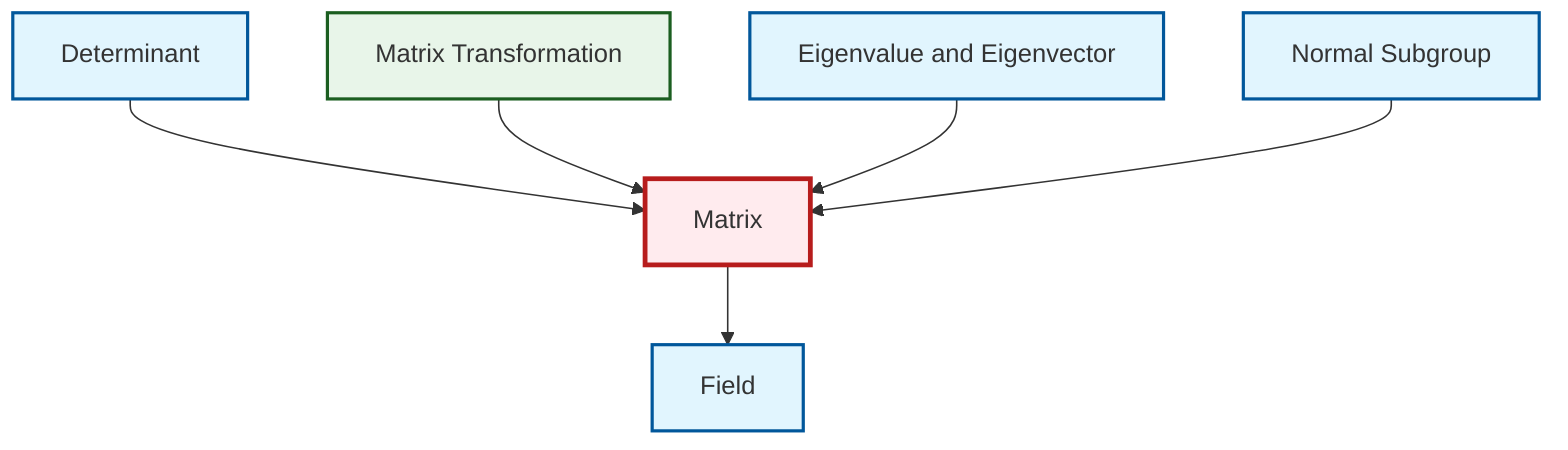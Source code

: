 graph TD
    classDef definition fill:#e1f5fe,stroke:#01579b,stroke-width:2px
    classDef theorem fill:#f3e5f5,stroke:#4a148c,stroke-width:2px
    classDef axiom fill:#fff3e0,stroke:#e65100,stroke-width:2px
    classDef example fill:#e8f5e9,stroke:#1b5e20,stroke-width:2px
    classDef current fill:#ffebee,stroke:#b71c1c,stroke-width:3px
    def-field["Field"]:::definition
    def-matrix["Matrix"]:::definition
    def-eigenvalue-eigenvector["Eigenvalue and Eigenvector"]:::definition
    def-normal-subgroup["Normal Subgroup"]:::definition
    def-determinant["Determinant"]:::definition
    ex-matrix-transformation["Matrix Transformation"]:::example
    def-determinant --> def-matrix
    ex-matrix-transformation --> def-matrix
    def-matrix --> def-field
    def-eigenvalue-eigenvector --> def-matrix
    def-normal-subgroup --> def-matrix
    class def-matrix current